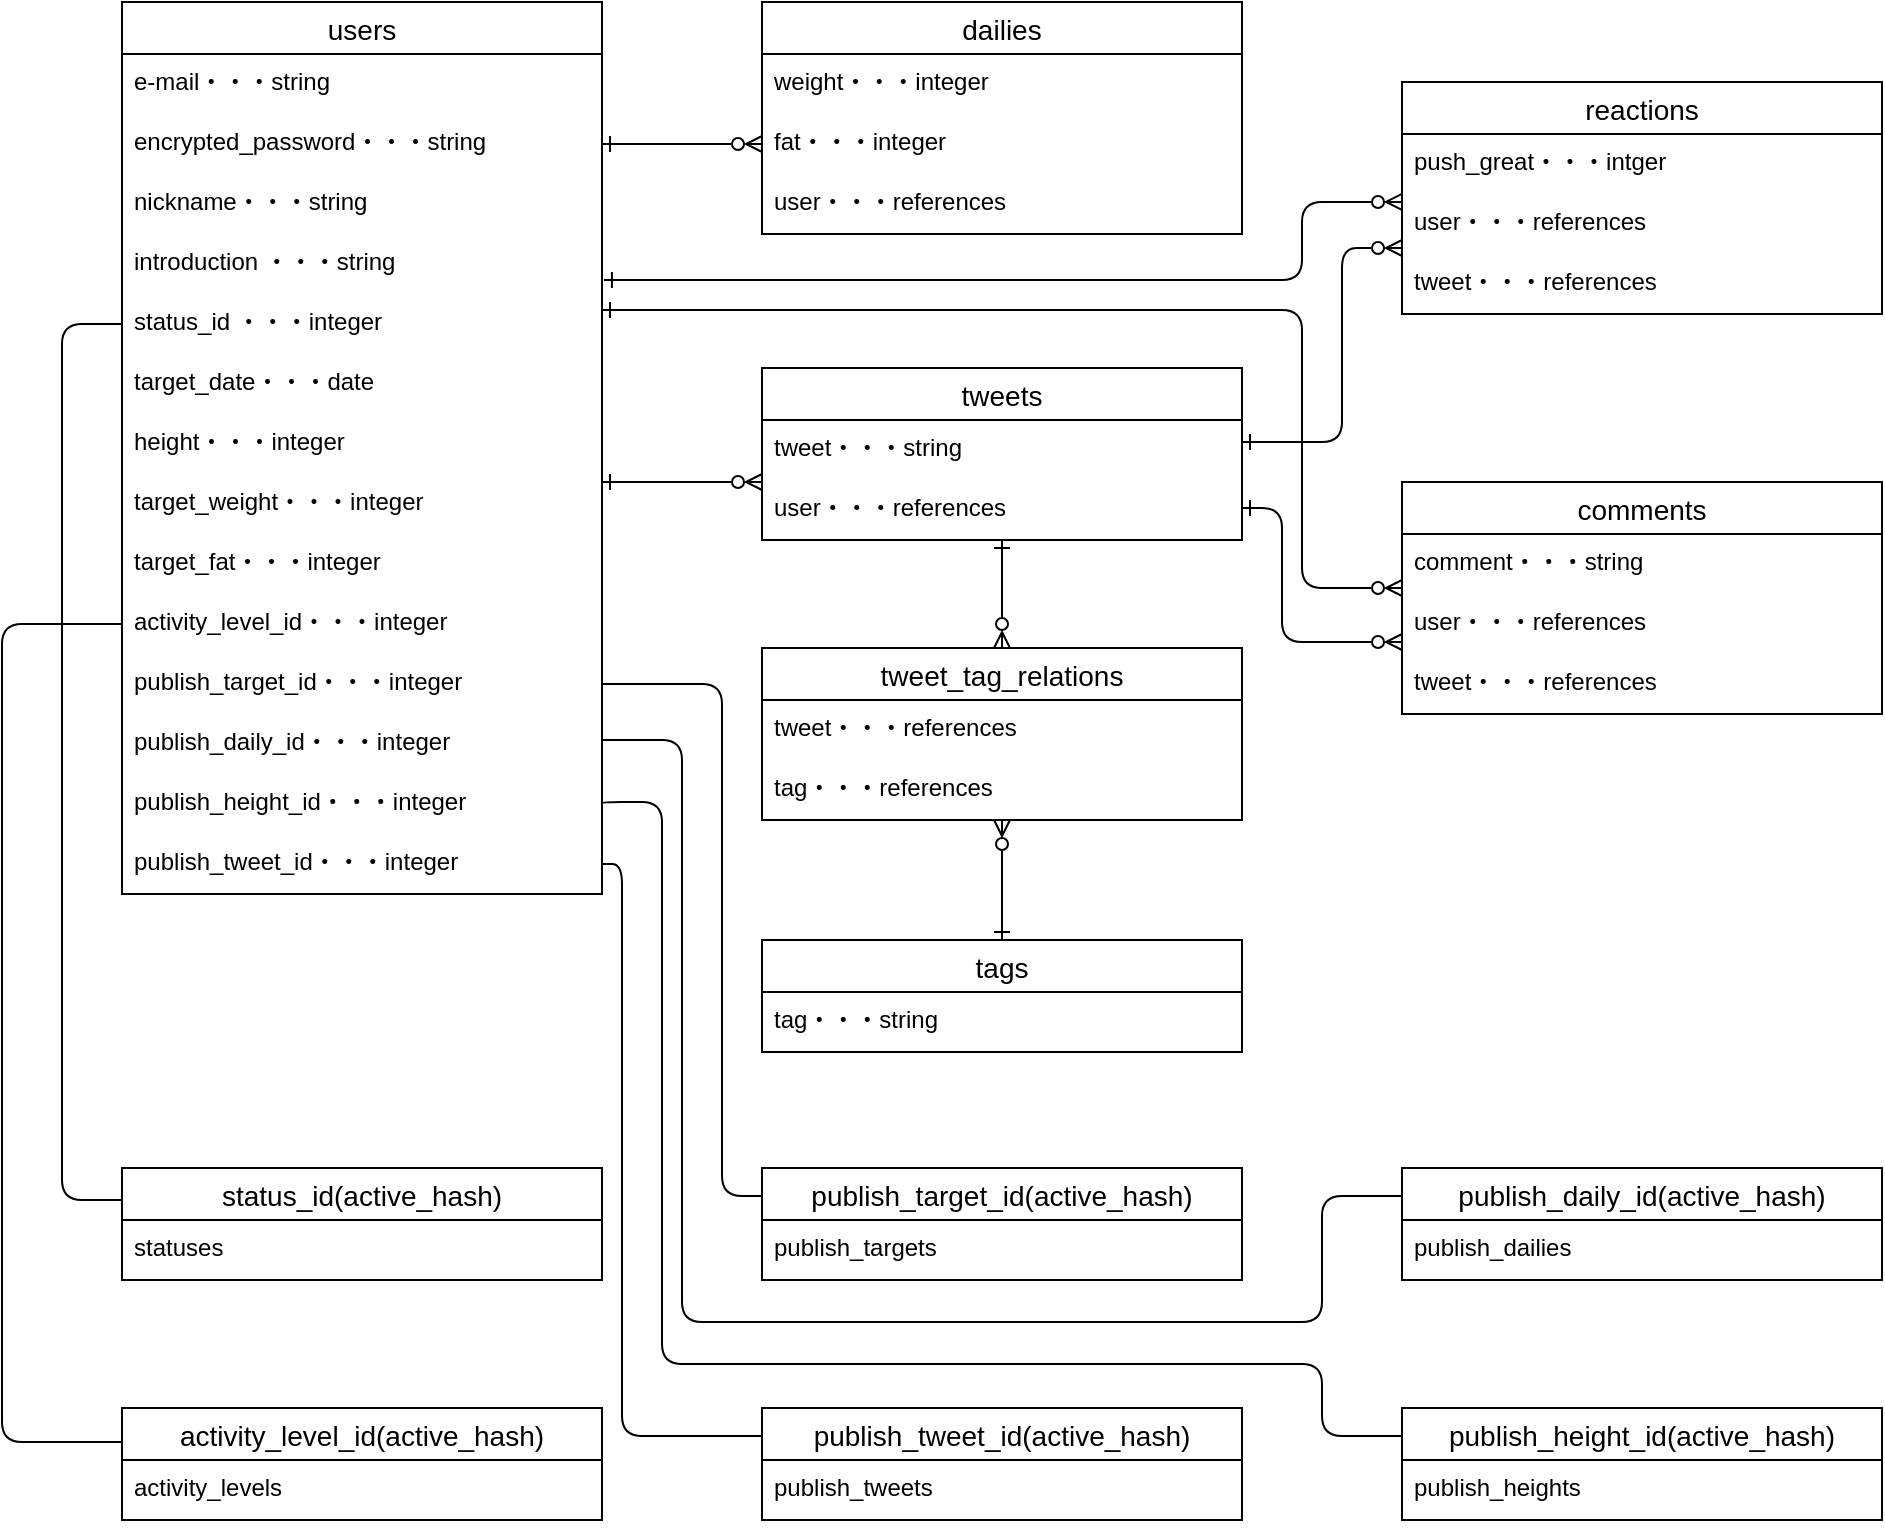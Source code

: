<mxfile>
    <diagram id="8ggbdeFWzE0SshiMoIQ3" name="ページ1">
        <mxGraphModel dx="692" dy="509" grid="1" gridSize="10" guides="1" tooltips="1" connect="1" arrows="1" fold="1" page="1" pageScale="1" pageWidth="1169" pageHeight="827" math="0" shadow="0">
            <root>
                <mxCell id="0"/>
                <mxCell id="1" parent="0"/>
                <mxCell id="6" value="users" style="swimlane;fontStyle=0;childLayout=stackLayout;horizontal=1;startSize=26;horizontalStack=0;resizeParent=1;resizeParentMax=0;resizeLast=0;collapsible=1;marginBottom=0;align=center;fontSize=14;" vertex="1" parent="1">
                    <mxGeometry x="180" y="40" width="240" height="446" as="geometry">
                        <mxRectangle x="80" y="90" width="70" height="30" as="alternateBounds"/>
                    </mxGeometry>
                </mxCell>
                <mxCell id="7" value="e-mail・・・string" style="text;strokeColor=none;fillColor=none;spacingLeft=4;spacingRight=4;overflow=hidden;rotatable=0;points=[[0,0.5],[1,0.5]];portConstraint=eastwest;fontSize=12;" vertex="1" parent="6">
                    <mxGeometry y="26" width="240" height="30" as="geometry"/>
                </mxCell>
                <mxCell id="8" value="encrypted_password・・・string" style="text;strokeColor=none;fillColor=none;spacingLeft=4;spacingRight=4;overflow=hidden;rotatable=0;points=[[0,0.5],[1,0.5]];portConstraint=eastwest;fontSize=12;" vertex="1" parent="6">
                    <mxGeometry y="56" width="240" height="30" as="geometry"/>
                </mxCell>
                <mxCell id="9" value="nickname・・・string" style="text;strokeColor=none;fillColor=none;spacingLeft=4;spacingRight=4;overflow=hidden;rotatable=0;points=[[0,0.5],[1,0.5]];portConstraint=eastwest;fontSize=12;" vertex="1" parent="6">
                    <mxGeometry y="86" width="240" height="30" as="geometry"/>
                </mxCell>
                <mxCell id="10" value="introduction ・・・string" style="text;strokeColor=none;fillColor=none;spacingLeft=4;spacingRight=4;overflow=hidden;rotatable=0;points=[[0,0.5],[1,0.5]];portConstraint=eastwest;fontSize=12;" vertex="1" parent="6">
                    <mxGeometry y="116" width="240" height="30" as="geometry"/>
                </mxCell>
                <mxCell id="11" value="status_id ・・・integer&#10;" style="text;strokeColor=none;fillColor=none;spacingLeft=4;spacingRight=4;overflow=hidden;rotatable=0;points=[[0,0.5],[1,0.5]];portConstraint=eastwest;fontSize=12;" vertex="1" parent="6">
                    <mxGeometry y="146" width="240" height="30" as="geometry"/>
                </mxCell>
                <mxCell id="12" value="target_date・・・date" style="text;strokeColor=none;fillColor=none;spacingLeft=4;spacingRight=4;overflow=hidden;rotatable=0;points=[[0,0.5],[1,0.5]];portConstraint=eastwest;fontSize=12;" vertex="1" parent="6">
                    <mxGeometry y="176" width="240" height="30" as="geometry"/>
                </mxCell>
                <mxCell id="13" value="height・・・integer&#10;" style="text;strokeColor=none;fillColor=none;spacingLeft=4;spacingRight=4;overflow=hidden;rotatable=0;points=[[0,0.5],[1,0.5]];portConstraint=eastwest;fontSize=12;" vertex="1" parent="6">
                    <mxGeometry y="206" width="240" height="30" as="geometry"/>
                </mxCell>
                <mxCell id="17" value="target_weight・・・integer" style="text;strokeColor=none;fillColor=none;spacingLeft=4;spacingRight=4;overflow=hidden;rotatable=0;points=[[0,0.5],[1,0.5]];portConstraint=eastwest;fontSize=12;" vertex="1" parent="6">
                    <mxGeometry y="236" width="240" height="30" as="geometry"/>
                </mxCell>
                <mxCell id="18" value="target_fat・・・integer" style="text;strokeColor=none;fillColor=none;spacingLeft=4;spacingRight=4;overflow=hidden;rotatable=0;points=[[0,0.5],[1,0.5]];portConstraint=eastwest;fontSize=12;" vertex="1" parent="6">
                    <mxGeometry y="266" width="240" height="30" as="geometry"/>
                </mxCell>
                <mxCell id="20" value="activity_level_id・・・integer" style="text;strokeColor=none;fillColor=none;spacingLeft=4;spacingRight=4;overflow=hidden;rotatable=0;points=[[0,0.5],[1,0.5]];portConstraint=eastwest;fontSize=12;" vertex="1" parent="6">
                    <mxGeometry y="296" width="240" height="30" as="geometry"/>
                </mxCell>
                <mxCell id="21" value="publish_target_id・・・integer" style="text;strokeColor=none;fillColor=none;spacingLeft=4;spacingRight=4;overflow=hidden;rotatable=0;points=[[0,0.5],[1,0.5]];portConstraint=eastwest;fontSize=12;" vertex="1" parent="6">
                    <mxGeometry y="326" width="240" height="30" as="geometry"/>
                </mxCell>
                <mxCell id="19" value="publish_daily_id・・・integer" style="text;strokeColor=none;fillColor=none;spacingLeft=4;spacingRight=4;overflow=hidden;rotatable=0;points=[[0,0.5],[1,0.5]];portConstraint=eastwest;fontSize=12;" vertex="1" parent="6">
                    <mxGeometry y="356" width="240" height="30" as="geometry"/>
                </mxCell>
                <mxCell id="16" value="publish_height_id・・・integer" style="text;strokeColor=none;fillColor=none;spacingLeft=4;spacingRight=4;overflow=hidden;rotatable=0;points=[[0,0.5],[1,0.5]];portConstraint=eastwest;fontSize=12;" vertex="1" parent="6">
                    <mxGeometry y="386" width="240" height="30" as="geometry"/>
                </mxCell>
                <mxCell id="14" value="publish_tweet_id・・・integer" style="text;strokeColor=none;fillColor=none;spacingLeft=4;spacingRight=4;overflow=hidden;rotatable=0;points=[[0,0.5],[1,0.5]];portConstraint=eastwest;fontSize=12;" vertex="1" parent="6">
                    <mxGeometry y="416" width="240" height="30" as="geometry"/>
                </mxCell>
                <mxCell id="22" value="dailies" style="swimlane;fontStyle=0;childLayout=stackLayout;horizontal=1;startSize=26;horizontalStack=0;resizeParent=1;resizeParentMax=0;resizeLast=0;collapsible=1;marginBottom=0;align=center;fontSize=14;" vertex="1" parent="1">
                    <mxGeometry x="500" y="40" width="240" height="116" as="geometry">
                        <mxRectangle x="80" y="90" width="70" height="30" as="alternateBounds"/>
                    </mxGeometry>
                </mxCell>
                <mxCell id="30" value="weight・・・integer" style="text;strokeColor=none;fillColor=none;spacingLeft=4;spacingRight=4;overflow=hidden;rotatable=0;points=[[0,0.5],[1,0.5]];portConstraint=eastwest;fontSize=12;" vertex="1" parent="22">
                    <mxGeometry y="26" width="240" height="30" as="geometry"/>
                </mxCell>
                <mxCell id="31" value="fat・・・integer" style="text;strokeColor=none;fillColor=none;spacingLeft=4;spacingRight=4;overflow=hidden;rotatable=0;points=[[0,0.5],[1,0.5]];portConstraint=eastwest;fontSize=12;" vertex="1" parent="22">
                    <mxGeometry y="56" width="240" height="30" as="geometry"/>
                </mxCell>
                <mxCell id="33" value="user・・・references" style="text;strokeColor=none;fillColor=none;spacingLeft=4;spacingRight=4;overflow=hidden;rotatable=0;points=[[0,0.5],[1,0.5]];portConstraint=eastwest;fontSize=12;" vertex="1" parent="22">
                    <mxGeometry y="86" width="240" height="30" as="geometry"/>
                </mxCell>
                <mxCell id="37" value="tweets" style="swimlane;fontStyle=0;childLayout=stackLayout;horizontal=1;startSize=26;horizontalStack=0;resizeParent=1;resizeParentMax=0;resizeLast=0;collapsible=1;marginBottom=0;align=center;fontSize=14;" vertex="1" parent="1">
                    <mxGeometry x="500" y="223" width="240" height="86" as="geometry">
                        <mxRectangle x="80" y="90" width="70" height="30" as="alternateBounds"/>
                    </mxGeometry>
                </mxCell>
                <mxCell id="38" value="tweet・・・string" style="text;strokeColor=none;fillColor=none;spacingLeft=4;spacingRight=4;overflow=hidden;rotatable=0;points=[[0,0.5],[1,0.5]];portConstraint=eastwest;fontSize=12;" vertex="1" parent="37">
                    <mxGeometry y="26" width="240" height="30" as="geometry"/>
                </mxCell>
                <mxCell id="40" value="user・・・references" style="text;strokeColor=none;fillColor=none;spacingLeft=4;spacingRight=4;overflow=hidden;rotatable=0;points=[[0,0.5],[1,0.5]];portConstraint=eastwest;fontSize=12;" vertex="1" parent="37">
                    <mxGeometry y="56" width="240" height="30" as="geometry"/>
                </mxCell>
                <mxCell id="41" value="tweet_tag_relations" style="swimlane;fontStyle=0;childLayout=stackLayout;horizontal=1;startSize=26;horizontalStack=0;resizeParent=1;resizeParentMax=0;resizeLast=0;collapsible=1;marginBottom=0;align=center;fontSize=14;" vertex="1" parent="1">
                    <mxGeometry x="500" y="363" width="240" height="86" as="geometry">
                        <mxRectangle x="80" y="90" width="70" height="30" as="alternateBounds"/>
                    </mxGeometry>
                </mxCell>
                <mxCell id="42" value="tweet・・・references" style="text;strokeColor=none;fillColor=none;spacingLeft=4;spacingRight=4;overflow=hidden;rotatable=0;points=[[0,0.5],[1,0.5]];portConstraint=eastwest;fontSize=12;" vertex="1" parent="41">
                    <mxGeometry y="26" width="240" height="30" as="geometry"/>
                </mxCell>
                <mxCell id="43" value="tag・・・references" style="text;strokeColor=none;fillColor=none;spacingLeft=4;spacingRight=4;overflow=hidden;rotatable=0;points=[[0,0.5],[1,0.5]];portConstraint=eastwest;fontSize=12;" vertex="1" parent="41">
                    <mxGeometry y="56" width="240" height="30" as="geometry"/>
                </mxCell>
                <mxCell id="44" value="tags" style="swimlane;fontStyle=0;childLayout=stackLayout;horizontal=1;startSize=26;horizontalStack=0;resizeParent=1;resizeParentMax=0;resizeLast=0;collapsible=1;marginBottom=0;align=center;fontSize=14;" vertex="1" parent="1">
                    <mxGeometry x="500" y="509" width="240" height="56" as="geometry">
                        <mxRectangle x="80" y="90" width="70" height="30" as="alternateBounds"/>
                    </mxGeometry>
                </mxCell>
                <mxCell id="45" value="tag・・・string" style="text;strokeColor=none;fillColor=none;spacingLeft=4;spacingRight=4;overflow=hidden;rotatable=0;points=[[0,0.5],[1,0.5]];portConstraint=eastwest;fontSize=12;" vertex="1" parent="44">
                    <mxGeometry y="26" width="240" height="30" as="geometry"/>
                </mxCell>
                <mxCell id="47" value="comments" style="swimlane;fontStyle=0;childLayout=stackLayout;horizontal=1;startSize=26;horizontalStack=0;resizeParent=1;resizeParentMax=0;resizeLast=0;collapsible=1;marginBottom=0;align=center;fontSize=14;" vertex="1" parent="1">
                    <mxGeometry x="820" y="280" width="240" height="116" as="geometry">
                        <mxRectangle x="80" y="90" width="70" height="30" as="alternateBounds"/>
                    </mxGeometry>
                </mxCell>
                <mxCell id="48" value="comment・・・string" style="text;strokeColor=none;fillColor=none;spacingLeft=4;spacingRight=4;overflow=hidden;rotatable=0;points=[[0,0.5],[1,0.5]];portConstraint=eastwest;fontSize=12;" vertex="1" parent="47">
                    <mxGeometry y="26" width="240" height="30" as="geometry"/>
                </mxCell>
                <mxCell id="49" value="user・・・references" style="text;strokeColor=none;fillColor=none;spacingLeft=4;spacingRight=4;overflow=hidden;rotatable=0;points=[[0,0.5],[1,0.5]];portConstraint=eastwest;fontSize=12;" vertex="1" parent="47">
                    <mxGeometry y="56" width="240" height="30" as="geometry"/>
                </mxCell>
                <mxCell id="50" value="tweet・・・references" style="text;strokeColor=none;fillColor=none;spacingLeft=4;spacingRight=4;overflow=hidden;rotatable=0;points=[[0,0.5],[1,0.5]];portConstraint=eastwest;fontSize=12;" vertex="1" parent="47">
                    <mxGeometry y="86" width="240" height="30" as="geometry"/>
                </mxCell>
                <mxCell id="51" value="reactions" style="swimlane;fontStyle=0;childLayout=stackLayout;horizontal=1;startSize=26;horizontalStack=0;resizeParent=1;resizeParentMax=0;resizeLast=0;collapsible=1;marginBottom=0;align=center;fontSize=14;" vertex="1" parent="1">
                    <mxGeometry x="820" y="80" width="240" height="116" as="geometry">
                        <mxRectangle x="80" y="90" width="70" height="30" as="alternateBounds"/>
                    </mxGeometry>
                </mxCell>
                <mxCell id="52" value="push_great・・・intger" style="text;strokeColor=none;fillColor=none;spacingLeft=4;spacingRight=4;overflow=hidden;rotatable=0;points=[[0,0.5],[1,0.5]];portConstraint=eastwest;fontSize=12;" vertex="1" parent="51">
                    <mxGeometry y="26" width="240" height="30" as="geometry"/>
                </mxCell>
                <mxCell id="53" value="user・・・references" style="text;strokeColor=none;fillColor=none;spacingLeft=4;spacingRight=4;overflow=hidden;rotatable=0;points=[[0,0.5],[1,0.5]];portConstraint=eastwest;fontSize=12;" vertex="1" parent="51">
                    <mxGeometry y="56" width="240" height="30" as="geometry"/>
                </mxCell>
                <mxCell id="54" value="tweet・・・references" style="text;strokeColor=none;fillColor=none;spacingLeft=4;spacingRight=4;overflow=hidden;rotatable=0;points=[[0,0.5],[1,0.5]];portConstraint=eastwest;fontSize=12;" vertex="1" parent="51">
                    <mxGeometry y="86" width="240" height="30" as="geometry"/>
                </mxCell>
                <mxCell id="55" value="status_id(active_hash)" style="swimlane;fontStyle=0;childLayout=stackLayout;horizontal=1;startSize=26;horizontalStack=0;resizeParent=1;resizeParentMax=0;resizeLast=0;collapsible=1;marginBottom=0;align=center;fontSize=14;" vertex="1" parent="1">
                    <mxGeometry x="180" y="623" width="240" height="56" as="geometry">
                        <mxRectangle x="80" y="90" width="70" height="30" as="alternateBounds"/>
                    </mxGeometry>
                </mxCell>
                <mxCell id="56" value="statuses" style="text;strokeColor=none;fillColor=none;spacingLeft=4;spacingRight=4;overflow=hidden;rotatable=0;points=[[0,0.5],[1,0.5]];portConstraint=eastwest;fontSize=12;" vertex="1" parent="55">
                    <mxGeometry y="26" width="240" height="30" as="geometry"/>
                </mxCell>
                <mxCell id="57" value="publish_target_id(active_hash)" style="swimlane;fontStyle=0;childLayout=stackLayout;horizontal=1;startSize=26;horizontalStack=0;resizeParent=1;resizeParentMax=0;resizeLast=0;collapsible=1;marginBottom=0;align=center;fontSize=14;" vertex="1" parent="1">
                    <mxGeometry x="500" y="623" width="240" height="56" as="geometry">
                        <mxRectangle x="80" y="90" width="70" height="30" as="alternateBounds"/>
                    </mxGeometry>
                </mxCell>
                <mxCell id="58" value="publish_targets" style="text;strokeColor=none;fillColor=none;spacingLeft=4;spacingRight=4;overflow=hidden;rotatable=0;points=[[0,0.5],[1,0.5]];portConstraint=eastwest;fontSize=12;" vertex="1" parent="57">
                    <mxGeometry y="26" width="240" height="30" as="geometry"/>
                </mxCell>
                <mxCell id="59" value="publish_daily_id(active_hash)" style="swimlane;fontStyle=0;childLayout=stackLayout;horizontal=1;startSize=26;horizontalStack=0;resizeParent=1;resizeParentMax=0;resizeLast=0;collapsible=1;marginBottom=0;align=center;fontSize=14;" vertex="1" parent="1">
                    <mxGeometry x="820" y="623" width="240" height="56" as="geometry">
                        <mxRectangle x="80" y="90" width="70" height="30" as="alternateBounds"/>
                    </mxGeometry>
                </mxCell>
                <mxCell id="60" value="publish_dailies" style="text;strokeColor=none;fillColor=none;spacingLeft=4;spacingRight=4;overflow=hidden;rotatable=0;points=[[0,0.5],[1,0.5]];portConstraint=eastwest;fontSize=12;" vertex="1" parent="59">
                    <mxGeometry y="26" width="240" height="30" as="geometry"/>
                </mxCell>
                <mxCell id="71" value="publish_height_id(active_hash)" style="swimlane;fontStyle=0;childLayout=stackLayout;horizontal=1;startSize=26;horizontalStack=0;resizeParent=1;resizeParentMax=0;resizeLast=0;collapsible=1;marginBottom=0;align=center;fontSize=14;" vertex="1" parent="1">
                    <mxGeometry x="820" y="743" width="240" height="56" as="geometry">
                        <mxRectangle x="80" y="90" width="70" height="30" as="alternateBounds"/>
                    </mxGeometry>
                </mxCell>
                <mxCell id="72" value="publish_heights" style="text;strokeColor=none;fillColor=none;spacingLeft=4;spacingRight=4;overflow=hidden;rotatable=0;points=[[0,0.5],[1,0.5]];portConstraint=eastwest;fontSize=12;" vertex="1" parent="71">
                    <mxGeometry y="26" width="240" height="30" as="geometry"/>
                </mxCell>
                <mxCell id="73" value="publish_tweet_id(active_hash)" style="swimlane;fontStyle=0;childLayout=stackLayout;horizontal=1;startSize=26;horizontalStack=0;resizeParent=1;resizeParentMax=0;resizeLast=0;collapsible=1;marginBottom=0;align=center;fontSize=14;" vertex="1" parent="1">
                    <mxGeometry x="500" y="743" width="240" height="56" as="geometry">
                        <mxRectangle x="80" y="90" width="70" height="30" as="alternateBounds"/>
                    </mxGeometry>
                </mxCell>
                <mxCell id="74" value="publish_tweets" style="text;strokeColor=none;fillColor=none;spacingLeft=4;spacingRight=4;overflow=hidden;rotatable=0;points=[[0,0.5],[1,0.5]];portConstraint=eastwest;fontSize=12;" vertex="1" parent="73">
                    <mxGeometry y="26" width="240" height="30" as="geometry"/>
                </mxCell>
                <mxCell id="75" value="activity_level_id(active_hash)" style="swimlane;fontStyle=0;childLayout=stackLayout;horizontal=1;startSize=26;horizontalStack=0;resizeParent=1;resizeParentMax=0;resizeLast=0;collapsible=1;marginBottom=0;align=center;fontSize=14;" vertex="1" parent="1">
                    <mxGeometry x="180" y="743" width="240" height="56" as="geometry">
                        <mxRectangle x="80" y="90" width="70" height="30" as="alternateBounds"/>
                    </mxGeometry>
                </mxCell>
                <mxCell id="76" value="activity_levels" style="text;strokeColor=none;fillColor=none;spacingLeft=4;spacingRight=4;overflow=hidden;rotatable=0;points=[[0,0.5],[1,0.5]];portConstraint=eastwest;fontSize=12;" vertex="1" parent="75">
                    <mxGeometry y="26" width="240" height="30" as="geometry"/>
                </mxCell>
                <mxCell id="77" value="" style="edgeStyle=entityRelationEdgeStyle;fontSize=12;html=1;endArrow=ERzeroToMany;endFill=0;entryX=0;entryY=0.5;entryDx=0;entryDy=0;exitX=1;exitY=0.5;exitDx=0;exitDy=0;startArrow=ERone;startFill=0;" edge="1" parent="1" source="8" target="31">
                    <mxGeometry width="100" height="100" relative="1" as="geometry">
                        <mxPoint x="420" y="100" as="sourcePoint"/>
                        <mxPoint x="520" as="targetPoint"/>
                    </mxGeometry>
                </mxCell>
                <mxCell id="78" value="" style="edgeStyle=entityRelationEdgeStyle;fontSize=12;html=1;endArrow=ERzeroToMany;endFill=0;entryX=0;entryY=0.5;entryDx=0;entryDy=0;exitX=1;exitY=0.5;exitDx=0;exitDy=0;startArrow=ERone;startFill=0;" edge="1" parent="1">
                    <mxGeometry width="100" height="100" relative="1" as="geometry">
                        <mxPoint x="420" y="280" as="sourcePoint"/>
                        <mxPoint x="500" y="280" as="targetPoint"/>
                    </mxGeometry>
                </mxCell>
                <mxCell id="79" value="" style="edgeStyle=orthogonalEdgeStyle;fontSize=12;html=1;endArrow=ERzeroToMany;endFill=0;startArrow=ERone;startFill=0;" edge="1" parent="1">
                    <mxGeometry width="100" height="100" relative="1" as="geometry">
                        <mxPoint x="420" y="194" as="sourcePoint"/>
                        <mxPoint x="820" y="333" as="targetPoint"/>
                        <Array as="points">
                            <mxPoint x="770" y="194"/>
                            <mxPoint x="770" y="333"/>
                        </Array>
                    </mxGeometry>
                </mxCell>
                <mxCell id="80" value="" style="edgeStyle=orthogonalEdgeStyle;fontSize=12;html=1;endArrow=ERzeroToMany;endFill=0;startArrow=ERone;startFill=0;exitX=1.004;exitY=0.767;exitDx=0;exitDy=0;exitPerimeter=0;entryX=0;entryY=0.133;entryDx=0;entryDy=0;entryPerimeter=0;" edge="1" parent="1" source="10" target="53">
                    <mxGeometry width="100" height="100" relative="1" as="geometry">
                        <mxPoint x="420" y="180" as="sourcePoint"/>
                        <mxPoint x="790" y="100" as="targetPoint"/>
                        <Array as="points">
                            <mxPoint x="770" y="179"/>
                            <mxPoint x="770" y="140"/>
                        </Array>
                    </mxGeometry>
                </mxCell>
                <mxCell id="82" value="" style="edgeStyle=orthogonalEdgeStyle;fontSize=12;html=1;endArrow=ERzeroToMany;endFill=0;startArrow=ERone;startFill=0;" edge="1" parent="1">
                    <mxGeometry width="100" height="100" relative="1" as="geometry">
                        <mxPoint x="740" y="260" as="sourcePoint"/>
                        <mxPoint x="820" y="163" as="targetPoint"/>
                        <Array as="points">
                            <mxPoint x="790" y="260"/>
                            <mxPoint x="790" y="163"/>
                        </Array>
                    </mxGeometry>
                </mxCell>
                <mxCell id="83" value="" style="edgeStyle=orthogonalEdgeStyle;fontSize=12;html=1;endArrow=ERzeroToMany;endFill=0;startArrow=ERone;startFill=0;" edge="1" parent="1">
                    <mxGeometry width="100" height="100" relative="1" as="geometry">
                        <mxPoint x="740" y="293" as="sourcePoint"/>
                        <mxPoint x="820" y="360" as="targetPoint"/>
                        <Array as="points">
                            <mxPoint x="760" y="293"/>
                            <mxPoint x="760" y="360"/>
                        </Array>
                    </mxGeometry>
                </mxCell>
                <mxCell id="85" value="" style="edgeStyle=orthogonalEdgeStyle;fontSize=12;html=1;endArrow=ERzeroToMany;endFill=0;startArrow=ERone;startFill=0;exitX=0.5;exitY=1;exitDx=0;exitDy=0;entryX=0.5;entryY=0;entryDx=0;entryDy=0;" edge="1" parent="1" source="37" target="41">
                    <mxGeometry width="100" height="100" relative="1" as="geometry">
                        <mxPoint x="625" y="322" as="sourcePoint"/>
                        <mxPoint x="630" y="340" as="targetPoint"/>
                        <Array as="points">
                            <mxPoint x="620" y="320"/>
                            <mxPoint x="620" y="320"/>
                        </Array>
                    </mxGeometry>
                </mxCell>
                <mxCell id="86" value="" style="edgeStyle=orthogonalEdgeStyle;fontSize=12;html=1;endArrow=ERzeroToMany;endFill=0;startArrow=ERone;startFill=0;exitX=0.5;exitY=0;exitDx=0;exitDy=0;entryX=0.5;entryY=1;entryDx=0;entryDy=0;" edge="1" parent="1" source="44" target="41">
                    <mxGeometry width="100" height="100" relative="1" as="geometry">
                        <mxPoint x="630" y="500" as="sourcePoint"/>
                        <mxPoint x="630" y="470" as="targetPoint"/>
                        <Array as="points">
                            <mxPoint x="620" y="480"/>
                            <mxPoint x="620" y="480"/>
                        </Array>
                    </mxGeometry>
                </mxCell>
                <mxCell id="87" value="" style="edgeStyle=orthogonalEdgeStyle;fontSize=12;html=1;endArrow=none;endFill=0;startArrow=none;startFill=0;exitX=0;exitY=0.5;exitDx=0;exitDy=0;" edge="1" parent="1" source="20">
                    <mxGeometry width="100" height="100" relative="1" as="geometry">
                        <mxPoint x="120" y="350" as="sourcePoint"/>
                        <mxPoint x="180" y="760" as="targetPoint"/>
                        <Array as="points">
                            <mxPoint x="120" y="351"/>
                            <mxPoint x="120" y="760"/>
                        </Array>
                    </mxGeometry>
                </mxCell>
                <mxCell id="88" value="" style="edgeStyle=orthogonalEdgeStyle;fontSize=12;html=1;endArrow=none;endFill=0;startArrow=none;startFill=0;exitX=0;exitY=0.5;exitDx=0;exitDy=0;" edge="1" parent="1" source="11">
                    <mxGeometry width="100" height="100" relative="1" as="geometry">
                        <mxPoint x="170" y="200" as="sourcePoint"/>
                        <mxPoint x="180.0" y="639" as="targetPoint"/>
                        <Array as="points">
                            <mxPoint x="150" y="201"/>
                            <mxPoint x="150" y="639"/>
                        </Array>
                    </mxGeometry>
                </mxCell>
                <mxCell id="90" value="" style="edgeStyle=orthogonalEdgeStyle;fontSize=12;html=1;endArrow=none;endFill=0;startArrow=none;startFill=0;exitX=1;exitY=0.5;exitDx=0;exitDy=0;entryX=0;entryY=0.25;entryDx=0;entryDy=0;" edge="1" parent="1" source="21" target="57">
                    <mxGeometry width="100" height="100" relative="1" as="geometry">
                        <mxPoint x="450.0" y="550.0" as="sourcePoint"/>
                        <mxPoint x="450.0" y="959" as="targetPoint"/>
                        <Array as="points">
                            <mxPoint x="480" y="381"/>
                            <mxPoint x="480" y="637"/>
                        </Array>
                    </mxGeometry>
                </mxCell>
                <mxCell id="91" value="" style="edgeStyle=orthogonalEdgeStyle;fontSize=12;html=1;endArrow=none;endFill=0;startArrow=none;startFill=0;exitX=1;exitY=0.5;exitDx=0;exitDy=0;entryX=0;entryY=0.25;entryDx=0;entryDy=0;" edge="1" parent="1" target="59">
                    <mxGeometry width="100" height="100" relative="1" as="geometry">
                        <mxPoint x="420" y="409.0" as="sourcePoint"/>
                        <mxPoint x="790" y="700" as="targetPoint"/>
                        <Array as="points">
                            <mxPoint x="460" y="409"/>
                            <mxPoint x="460" y="700"/>
                            <mxPoint x="780" y="700"/>
                            <mxPoint x="780" y="637"/>
                        </Array>
                    </mxGeometry>
                </mxCell>
                <mxCell id="92" value="" style="edgeStyle=orthogonalEdgeStyle;fontSize=12;html=1;endArrow=none;endFill=0;startArrow=none;startFill=0;exitX=1;exitY=0.5;exitDx=0;exitDy=0;entryX=0;entryY=0.25;entryDx=0;entryDy=0;" edge="1" parent="1" source="16" target="71">
                    <mxGeometry width="100" height="100" relative="1" as="geometry">
                        <mxPoint x="406" y="430" as="sourcePoint"/>
                        <mxPoint x="806" y="658" as="targetPoint"/>
                        <Array as="points">
                            <mxPoint x="450" y="440"/>
                            <mxPoint x="450" y="721"/>
                            <mxPoint x="780" y="721"/>
                            <mxPoint x="780" y="757"/>
                        </Array>
                    </mxGeometry>
                </mxCell>
                <mxCell id="93" value="" style="edgeStyle=orthogonalEdgeStyle;fontSize=12;html=1;endArrow=none;endFill=0;startArrow=none;startFill=0;exitX=1;exitY=0.5;exitDx=0;exitDy=0;entryX=0;entryY=0.25;entryDx=0;entryDy=0;" edge="1" parent="1" source="14" target="73">
                    <mxGeometry width="100" height="100" relative="1" as="geometry">
                        <mxPoint x="430" y="451" as="sourcePoint"/>
                        <mxPoint x="830" y="767" as="targetPoint"/>
                        <Array as="points">
                            <mxPoint x="430" y="471"/>
                            <mxPoint x="430" y="757"/>
                        </Array>
                    </mxGeometry>
                </mxCell>
            </root>
        </mxGraphModel>
    </diagram>
</mxfile>